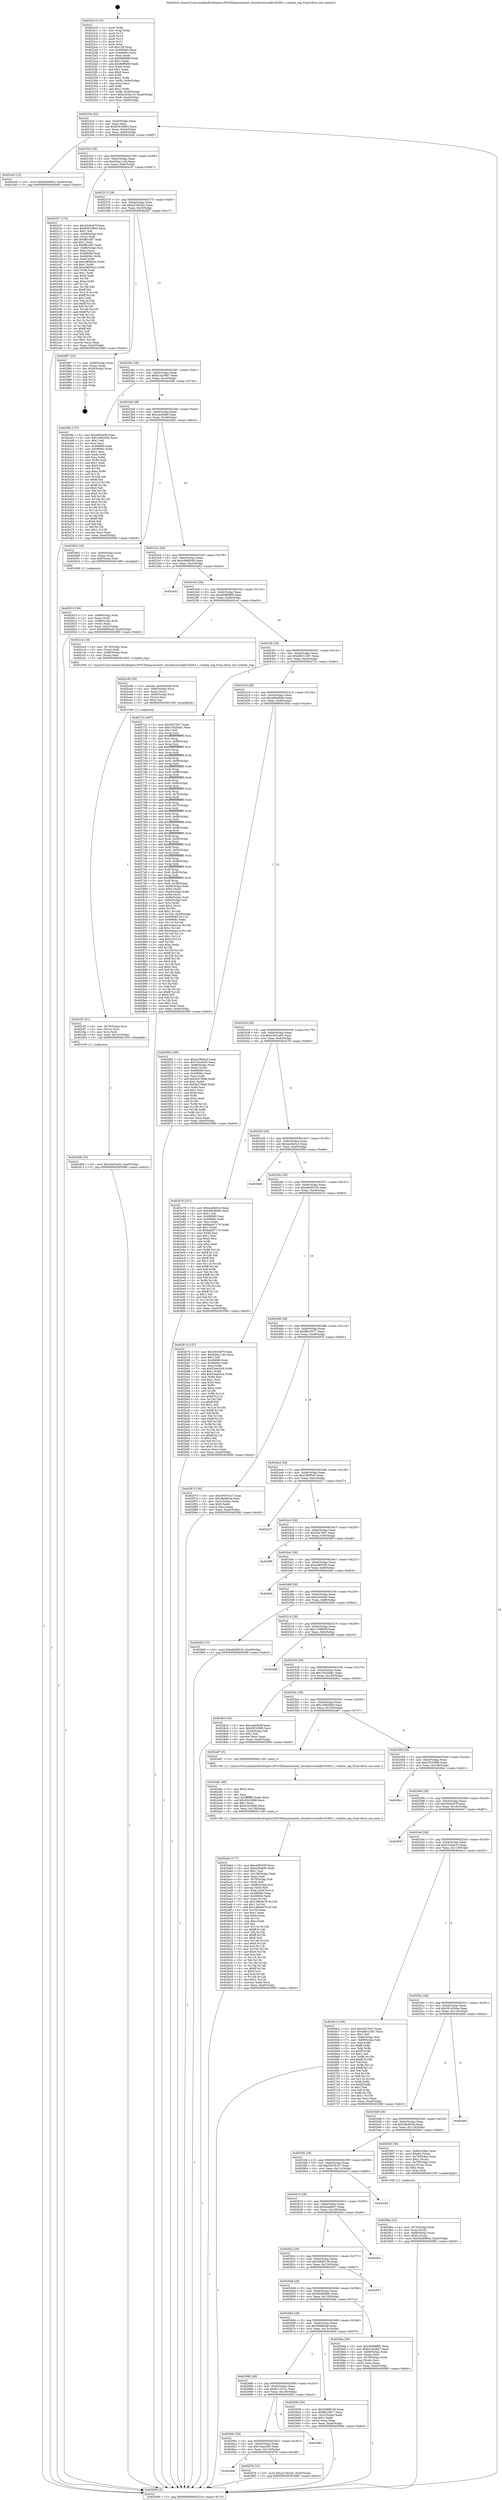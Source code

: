 digraph "0x4022c0" {
  label = "0x4022c0 (/mnt/c/Users/mathe/Desktop/tcc/POCII/binaries/extr_linuxdriversmfdrc5t583.c_volatile_reg_Final-ollvm.out::main(0))"
  labelloc = "t"
  node[shape=record]

  Entry [label="",width=0.3,height=0.3,shape=circle,fillcolor=black,style=filled]
  "0x402334" [label="{
     0x402334 [32]\l
     | [instrs]\l
     &nbsp;&nbsp;0x402334 \<+6\>: mov -0xa0(%rbp),%eax\l
     &nbsp;&nbsp;0x40233a \<+2\>: mov %eax,%ecx\l
     &nbsp;&nbsp;0x40233c \<+6\>: sub $0x83918963,%ecx\l
     &nbsp;&nbsp;0x402342 \<+6\>: mov %eax,-0xb4(%rbp)\l
     &nbsp;&nbsp;0x402348 \<+6\>: mov %ecx,-0xb8(%rbp)\l
     &nbsp;&nbsp;0x40234e \<+6\>: je 0000000000402cb5 \<main+0x9f5\>\l
  }"]
  "0x402cb5" [label="{
     0x402cb5 [15]\l
     | [instrs]\l
     &nbsp;&nbsp;0x402cb5 \<+10\>: movl $0x5b4608cb,-0xa0(%rbp)\l
     &nbsp;&nbsp;0x402cbf \<+5\>: jmp 0000000000403080 \<main+0xdc0\>\l
  }"]
  "0x402354" [label="{
     0x402354 [28]\l
     | [instrs]\l
     &nbsp;&nbsp;0x402354 \<+5\>: jmp 0000000000402359 \<main+0x99\>\l
     &nbsp;&nbsp;0x402359 \<+6\>: mov -0xb4(%rbp),%eax\l
     &nbsp;&nbsp;0x40235f \<+5\>: sub $0x92ba114d,%eax\l
     &nbsp;&nbsp;0x402364 \<+6\>: mov %eax,-0xbc(%rbp)\l
     &nbsp;&nbsp;0x40236a \<+6\>: je 0000000000402c07 \<main+0x947\>\l
  }"]
  Exit [label="",width=0.3,height=0.3,shape=circle,fillcolor=black,style=filled,peripheries=2]
  "0x402c07" [label="{
     0x402c07 [174]\l
     | [instrs]\l
     &nbsp;&nbsp;0x402c07 \<+5\>: mov $0x20c9c87f,%eax\l
     &nbsp;&nbsp;0x402c0c \<+5\>: mov $0x83918963,%ecx\l
     &nbsp;&nbsp;0x402c11 \<+2\>: mov $0x1,%dl\l
     &nbsp;&nbsp;0x402c13 \<+4\>: mov -0x68(%rbp),%rsi\l
     &nbsp;&nbsp;0x402c17 \<+2\>: mov (%rsi),%edi\l
     &nbsp;&nbsp;0x402c19 \<+6\>: add $0xffb1487,%edi\l
     &nbsp;&nbsp;0x402c1f \<+3\>: add $0x1,%edi\l
     &nbsp;&nbsp;0x402c22 \<+6\>: sub $0xffb1487,%edi\l
     &nbsp;&nbsp;0x402c28 \<+4\>: mov -0x68(%rbp),%rsi\l
     &nbsp;&nbsp;0x402c2c \<+2\>: mov %edi,(%rsi)\l
     &nbsp;&nbsp;0x402c2e \<+7\>: mov 0x406060,%edi\l
     &nbsp;&nbsp;0x402c35 \<+8\>: mov 0x40606c,%r8d\l
     &nbsp;&nbsp;0x402c3d \<+3\>: mov %edi,%r9d\l
     &nbsp;&nbsp;0x402c40 \<+7\>: sub $0xc6895a3c,%r9d\l
     &nbsp;&nbsp;0x402c47 \<+4\>: sub $0x1,%r9d\l
     &nbsp;&nbsp;0x402c4b \<+7\>: add $0xc6895a3c,%r9d\l
     &nbsp;&nbsp;0x402c52 \<+4\>: imul %r9d,%edi\l
     &nbsp;&nbsp;0x402c56 \<+3\>: and $0x1,%edi\l
     &nbsp;&nbsp;0x402c59 \<+3\>: cmp $0x0,%edi\l
     &nbsp;&nbsp;0x402c5c \<+4\>: sete %r10b\l
     &nbsp;&nbsp;0x402c60 \<+4\>: cmp $0xa,%r8d\l
     &nbsp;&nbsp;0x402c64 \<+4\>: setl %r11b\l
     &nbsp;&nbsp;0x402c68 \<+3\>: mov %r10b,%bl\l
     &nbsp;&nbsp;0x402c6b \<+3\>: xor $0xff,%bl\l
     &nbsp;&nbsp;0x402c6e \<+3\>: mov %r11b,%r14b\l
     &nbsp;&nbsp;0x402c71 \<+4\>: xor $0xff,%r14b\l
     &nbsp;&nbsp;0x402c75 \<+3\>: xor $0x1,%dl\l
     &nbsp;&nbsp;0x402c78 \<+3\>: mov %bl,%r15b\l
     &nbsp;&nbsp;0x402c7b \<+4\>: and $0xff,%r15b\l
     &nbsp;&nbsp;0x402c7f \<+3\>: and %dl,%r10b\l
     &nbsp;&nbsp;0x402c82 \<+3\>: mov %r14b,%r12b\l
     &nbsp;&nbsp;0x402c85 \<+4\>: and $0xff,%r12b\l
     &nbsp;&nbsp;0x402c89 \<+3\>: and %dl,%r11b\l
     &nbsp;&nbsp;0x402c8c \<+3\>: or %r10b,%r15b\l
     &nbsp;&nbsp;0x402c8f \<+3\>: or %r11b,%r12b\l
     &nbsp;&nbsp;0x402c92 \<+3\>: xor %r12b,%r15b\l
     &nbsp;&nbsp;0x402c95 \<+3\>: or %r14b,%bl\l
     &nbsp;&nbsp;0x402c98 \<+3\>: xor $0xff,%bl\l
     &nbsp;&nbsp;0x402c9b \<+3\>: or $0x1,%dl\l
     &nbsp;&nbsp;0x402c9e \<+2\>: and %dl,%bl\l
     &nbsp;&nbsp;0x402ca0 \<+3\>: or %bl,%r15b\l
     &nbsp;&nbsp;0x402ca3 \<+4\>: test $0x1,%r15b\l
     &nbsp;&nbsp;0x402ca7 \<+3\>: cmovne %ecx,%eax\l
     &nbsp;&nbsp;0x402caa \<+6\>: mov %eax,-0xa0(%rbp)\l
     &nbsp;&nbsp;0x402cb0 \<+5\>: jmp 0000000000403080 \<main+0xdc0\>\l
  }"]
  "0x402370" [label="{
     0x402370 [28]\l
     | [instrs]\l
     &nbsp;&nbsp;0x402370 \<+5\>: jmp 0000000000402375 \<main+0xb5\>\l
     &nbsp;&nbsp;0x402375 \<+6\>: mov -0xb4(%rbp),%eax\l
     &nbsp;&nbsp;0x40237b \<+5\>: sub $0xa37eb3a5,%eax\l
     &nbsp;&nbsp;0x402380 \<+6\>: mov %eax,-0xc0(%rbp)\l
     &nbsp;&nbsp;0x402386 \<+6\>: je 0000000000402f87 \<main+0xcc7\>\l
  }"]
  "0x4026b8" [label="{
     0x4026b8\l
  }", style=dashed]
  "0x402f87" [label="{
     0x402f87 [24]\l
     | [instrs]\l
     &nbsp;&nbsp;0x402f87 \<+7\>: mov -0x98(%rbp),%rax\l
     &nbsp;&nbsp;0x402f8e \<+2\>: mov (%rax),%eax\l
     &nbsp;&nbsp;0x402f90 \<+4\>: lea -0x28(%rbp),%rsp\l
     &nbsp;&nbsp;0x402f94 \<+1\>: pop %rbx\l
     &nbsp;&nbsp;0x402f95 \<+2\>: pop %r12\l
     &nbsp;&nbsp;0x402f97 \<+2\>: pop %r13\l
     &nbsp;&nbsp;0x402f99 \<+2\>: pop %r14\l
     &nbsp;&nbsp;0x402f9b \<+2\>: pop %r15\l
     &nbsp;&nbsp;0x402f9d \<+1\>: pop %rbp\l
     &nbsp;&nbsp;0x402f9e \<+1\>: ret\l
  }"]
  "0x40238c" [label="{
     0x40238c [28]\l
     | [instrs]\l
     &nbsp;&nbsp;0x40238c \<+5\>: jmp 0000000000402391 \<main+0xd1\>\l
     &nbsp;&nbsp;0x402391 \<+6\>: mov -0xb4(%rbp),%eax\l
     &nbsp;&nbsp;0x402397 \<+5\>: sub $0xb15a39d7,%eax\l
     &nbsp;&nbsp;0x40239c \<+6\>: mov %eax,-0xc4(%rbp)\l
     &nbsp;&nbsp;0x4023a2 \<+6\>: je 00000000004029fe \<main+0x73e\>\l
  }"]
  "0x402f78" [label="{
     0x402f78 [15]\l
     | [instrs]\l
     &nbsp;&nbsp;0x402f78 \<+10\>: movl $0xa37eb3a5,-0xa0(%rbp)\l
     &nbsp;&nbsp;0x402f82 \<+5\>: jmp 0000000000403080 \<main+0xdc0\>\l
  }"]
  "0x4029fe" [label="{
     0x4029fe [137]\l
     | [instrs]\l
     &nbsp;&nbsp;0x4029fe \<+5\>: mov $0xa095459,%eax\l
     &nbsp;&nbsp;0x402a03 \<+5\>: mov $0x1d062950,%ecx\l
     &nbsp;&nbsp;0x402a08 \<+2\>: mov $0x1,%dl\l
     &nbsp;&nbsp;0x402a0a \<+2\>: xor %esi,%esi\l
     &nbsp;&nbsp;0x402a0c \<+7\>: mov 0x406060,%edi\l
     &nbsp;&nbsp;0x402a13 \<+8\>: mov 0x40606c,%r8d\l
     &nbsp;&nbsp;0x402a1b \<+3\>: sub $0x1,%esi\l
     &nbsp;&nbsp;0x402a1e \<+3\>: mov %edi,%r9d\l
     &nbsp;&nbsp;0x402a21 \<+3\>: add %esi,%r9d\l
     &nbsp;&nbsp;0x402a24 \<+4\>: imul %r9d,%edi\l
     &nbsp;&nbsp;0x402a28 \<+3\>: and $0x1,%edi\l
     &nbsp;&nbsp;0x402a2b \<+3\>: cmp $0x0,%edi\l
     &nbsp;&nbsp;0x402a2e \<+4\>: sete %r10b\l
     &nbsp;&nbsp;0x402a32 \<+4\>: cmp $0xa,%r8d\l
     &nbsp;&nbsp;0x402a36 \<+4\>: setl %r11b\l
     &nbsp;&nbsp;0x402a3a \<+3\>: mov %r10b,%bl\l
     &nbsp;&nbsp;0x402a3d \<+3\>: xor $0xff,%bl\l
     &nbsp;&nbsp;0x402a40 \<+3\>: mov %r11b,%r14b\l
     &nbsp;&nbsp;0x402a43 \<+4\>: xor $0xff,%r14b\l
     &nbsp;&nbsp;0x402a47 \<+3\>: xor $0x0,%dl\l
     &nbsp;&nbsp;0x402a4a \<+3\>: mov %bl,%r15b\l
     &nbsp;&nbsp;0x402a4d \<+4\>: and $0x0,%r15b\l
     &nbsp;&nbsp;0x402a51 \<+3\>: and %dl,%r10b\l
     &nbsp;&nbsp;0x402a54 \<+3\>: mov %r14b,%r12b\l
     &nbsp;&nbsp;0x402a57 \<+4\>: and $0x0,%r12b\l
     &nbsp;&nbsp;0x402a5b \<+3\>: and %dl,%r11b\l
     &nbsp;&nbsp;0x402a5e \<+3\>: or %r10b,%r15b\l
     &nbsp;&nbsp;0x402a61 \<+3\>: or %r11b,%r12b\l
     &nbsp;&nbsp;0x402a64 \<+3\>: xor %r12b,%r15b\l
     &nbsp;&nbsp;0x402a67 \<+3\>: or %r14b,%bl\l
     &nbsp;&nbsp;0x402a6a \<+3\>: xor $0xff,%bl\l
     &nbsp;&nbsp;0x402a6d \<+3\>: or $0x0,%dl\l
     &nbsp;&nbsp;0x402a70 \<+2\>: and %dl,%bl\l
     &nbsp;&nbsp;0x402a72 \<+3\>: or %bl,%r15b\l
     &nbsp;&nbsp;0x402a75 \<+4\>: test $0x1,%r15b\l
     &nbsp;&nbsp;0x402a79 \<+3\>: cmovne %ecx,%eax\l
     &nbsp;&nbsp;0x402a7c \<+6\>: mov %eax,-0xa0(%rbp)\l
     &nbsp;&nbsp;0x402a82 \<+5\>: jmp 0000000000403080 \<main+0xdc0\>\l
  }"]
  "0x4023a8" [label="{
     0x4023a8 [28]\l
     | [instrs]\l
     &nbsp;&nbsp;0x4023a8 \<+5\>: jmp 00000000004023ad \<main+0xed\>\l
     &nbsp;&nbsp;0x4023ad \<+6\>: mov -0xb4(%rbp),%eax\l
     &nbsp;&nbsp;0x4023b3 \<+5\>: sub $0xcacb5e6f,%eax\l
     &nbsp;&nbsp;0x4023b8 \<+6\>: mov %eax,-0xc8(%rbp)\l
     &nbsp;&nbsp;0x4023be \<+6\>: je 0000000000402902 \<main+0x642\>\l
  }"]
  "0x40269c" [label="{
     0x40269c [28]\l
     | [instrs]\l
     &nbsp;&nbsp;0x40269c \<+5\>: jmp 00000000004026a1 \<main+0x3e1\>\l
     &nbsp;&nbsp;0x4026a1 \<+6\>: mov -0xb4(%rbp),%eax\l
     &nbsp;&nbsp;0x4026a7 \<+5\>: sub $0x7eea43f3,%eax\l
     &nbsp;&nbsp;0x4026ac \<+6\>: mov %eax,-0x134(%rbp)\l
     &nbsp;&nbsp;0x4026b2 \<+6\>: je 0000000000402f78 \<main+0xcb8\>\l
  }"]
  "0x402902" [label="{
     0x402902 [19]\l
     | [instrs]\l
     &nbsp;&nbsp;0x402902 \<+7\>: mov -0x90(%rbp),%rax\l
     &nbsp;&nbsp;0x402909 \<+3\>: mov (%rax),%rax\l
     &nbsp;&nbsp;0x40290c \<+4\>: mov 0x8(%rax),%rdi\l
     &nbsp;&nbsp;0x402910 \<+5\>: call 0000000000401060 \<atoi@plt\>\l
     | [calls]\l
     &nbsp;&nbsp;0x401060 \{1\} (unknown)\l
  }"]
  "0x4023c4" [label="{
     0x4023c4 [28]\l
     | [instrs]\l
     &nbsp;&nbsp;0x4023c4 \<+5\>: jmp 00000000004023c9 \<main+0x109\>\l
     &nbsp;&nbsp;0x4023c9 \<+6\>: mov -0xb4(%rbp),%eax\l
     &nbsp;&nbsp;0x4023cf \<+5\>: sub $0xcd9d83db,%eax\l
     &nbsp;&nbsp;0x4023d4 \<+6\>: mov %eax,-0xcc(%rbp)\l
     &nbsp;&nbsp;0x4023da \<+6\>: je 0000000000402e02 \<main+0xb42\>\l
  }"]
  "0x402d82" [label="{
     0x402d82\l
  }", style=dashed]
  "0x402e02" [label="{
     0x402e02\l
  }", style=dashed]
  "0x4023e0" [label="{
     0x4023e0 [28]\l
     | [instrs]\l
     &nbsp;&nbsp;0x4023e0 \<+5\>: jmp 00000000004023e5 \<main+0x125\>\l
     &nbsp;&nbsp;0x4023e5 \<+6\>: mov -0xb4(%rbp),%eax\l
     &nbsp;&nbsp;0x4023eb \<+5\>: sub $0xd0d88f85,%eax\l
     &nbsp;&nbsp;0x4023f0 \<+6\>: mov %eax,-0xd0(%rbp)\l
     &nbsp;&nbsp;0x4023f6 \<+6\>: je 0000000000402cc4 \<main+0xa04\>\l
  }"]
  "0x402d08" [label="{
     0x402d08 [15]\l
     | [instrs]\l
     &nbsp;&nbsp;0x402d08 \<+10\>: movl $0xe345ca02,-0xa0(%rbp)\l
     &nbsp;&nbsp;0x402d12 \<+5\>: jmp 0000000000403080 \<main+0xdc0\>\l
  }"]
  "0x402cc4" [label="{
     0x402cc4 [18]\l
     | [instrs]\l
     &nbsp;&nbsp;0x402cc4 \<+4\>: mov -0x70(%rbp),%rax\l
     &nbsp;&nbsp;0x402cc8 \<+3\>: mov (%rax),%rdi\l
     &nbsp;&nbsp;0x402ccb \<+4\>: mov -0x80(%rbp),%rax\l
     &nbsp;&nbsp;0x402ccf \<+2\>: mov (%rax),%esi\l
     &nbsp;&nbsp;0x402cd1 \<+5\>: call 0000000000401600 \<volatile_reg\>\l
     | [calls]\l
     &nbsp;&nbsp;0x401600 \{1\} (/mnt/c/Users/mathe/Desktop/tcc/POCII/binaries/extr_linuxdriversmfdrc5t583.c_volatile_reg_Final-ollvm.out::volatile_reg)\l
  }"]
  "0x4023fc" [label="{
     0x4023fc [28]\l
     | [instrs]\l
     &nbsp;&nbsp;0x4023fc \<+5\>: jmp 0000000000402401 \<main+0x141\>\l
     &nbsp;&nbsp;0x402401 \<+6\>: mov -0xb4(%rbp),%eax\l
     &nbsp;&nbsp;0x402407 \<+5\>: sub $0xd8531567,%eax\l
     &nbsp;&nbsp;0x40240c \<+6\>: mov %eax,-0xd4(%rbp)\l
     &nbsp;&nbsp;0x402412 \<+6\>: je 000000000040272c \<main+0x46c\>\l
  }"]
  "0x402cf3" [label="{
     0x402cf3 [21]\l
     | [instrs]\l
     &nbsp;&nbsp;0x402cf3 \<+4\>: mov -0x70(%rbp),%rcx\l
     &nbsp;&nbsp;0x402cf7 \<+3\>: mov (%rcx),%rcx\l
     &nbsp;&nbsp;0x402cfa \<+3\>: mov %rcx,%rdi\l
     &nbsp;&nbsp;0x402cfd \<+6\>: mov %eax,-0x13c(%rbp)\l
     &nbsp;&nbsp;0x402d03 \<+5\>: call 0000000000401030 \<free@plt\>\l
     | [calls]\l
     &nbsp;&nbsp;0x401030 \{1\} (unknown)\l
  }"]
  "0x40272c" [label="{
     0x40272c [407]\l
     | [instrs]\l
     &nbsp;&nbsp;0x40272c \<+5\>: mov $0x3627b97,%eax\l
     &nbsp;&nbsp;0x402731 \<+5\>: mov $0x15b20a81,%ecx\l
     &nbsp;&nbsp;0x402736 \<+2\>: mov $0x1,%dl\l
     &nbsp;&nbsp;0x402738 \<+3\>: mov %rsp,%rsi\l
     &nbsp;&nbsp;0x40273b \<+4\>: add $0xfffffffffffffff0,%rsi\l
     &nbsp;&nbsp;0x40273f \<+3\>: mov %rsi,%rsp\l
     &nbsp;&nbsp;0x402742 \<+7\>: mov %rsi,-0x98(%rbp)\l
     &nbsp;&nbsp;0x402749 \<+3\>: mov %rsp,%rsi\l
     &nbsp;&nbsp;0x40274c \<+4\>: add $0xfffffffffffffff0,%rsi\l
     &nbsp;&nbsp;0x402750 \<+3\>: mov %rsi,%rsp\l
     &nbsp;&nbsp;0x402753 \<+3\>: mov %rsp,%rdi\l
     &nbsp;&nbsp;0x402756 \<+4\>: add $0xfffffffffffffff0,%rdi\l
     &nbsp;&nbsp;0x40275a \<+3\>: mov %rdi,%rsp\l
     &nbsp;&nbsp;0x40275d \<+7\>: mov %rdi,-0x90(%rbp)\l
     &nbsp;&nbsp;0x402764 \<+3\>: mov %rsp,%rdi\l
     &nbsp;&nbsp;0x402767 \<+4\>: add $0xfffffffffffffff0,%rdi\l
     &nbsp;&nbsp;0x40276b \<+3\>: mov %rdi,%rsp\l
     &nbsp;&nbsp;0x40276e \<+7\>: mov %rdi,-0x88(%rbp)\l
     &nbsp;&nbsp;0x402775 \<+3\>: mov %rsp,%rdi\l
     &nbsp;&nbsp;0x402778 \<+4\>: add $0xfffffffffffffff0,%rdi\l
     &nbsp;&nbsp;0x40277c \<+3\>: mov %rdi,%rsp\l
     &nbsp;&nbsp;0x40277f \<+4\>: mov %rdi,-0x80(%rbp)\l
     &nbsp;&nbsp;0x402783 \<+3\>: mov %rsp,%rdi\l
     &nbsp;&nbsp;0x402786 \<+4\>: add $0xfffffffffffffff0,%rdi\l
     &nbsp;&nbsp;0x40278a \<+3\>: mov %rdi,%rsp\l
     &nbsp;&nbsp;0x40278d \<+4\>: mov %rdi,-0x78(%rbp)\l
     &nbsp;&nbsp;0x402791 \<+3\>: mov %rsp,%rdi\l
     &nbsp;&nbsp;0x402794 \<+4\>: add $0xfffffffffffffff0,%rdi\l
     &nbsp;&nbsp;0x402798 \<+3\>: mov %rdi,%rsp\l
     &nbsp;&nbsp;0x40279b \<+4\>: mov %rdi,-0x70(%rbp)\l
     &nbsp;&nbsp;0x40279f \<+3\>: mov %rsp,%rdi\l
     &nbsp;&nbsp;0x4027a2 \<+4\>: add $0xfffffffffffffff0,%rdi\l
     &nbsp;&nbsp;0x4027a6 \<+3\>: mov %rdi,%rsp\l
     &nbsp;&nbsp;0x4027a9 \<+4\>: mov %rdi,-0x68(%rbp)\l
     &nbsp;&nbsp;0x4027ad \<+3\>: mov %rsp,%rdi\l
     &nbsp;&nbsp;0x4027b0 \<+4\>: add $0xfffffffffffffff0,%rdi\l
     &nbsp;&nbsp;0x4027b4 \<+3\>: mov %rdi,%rsp\l
     &nbsp;&nbsp;0x4027b7 \<+4\>: mov %rdi,-0x60(%rbp)\l
     &nbsp;&nbsp;0x4027bb \<+3\>: mov %rsp,%rdi\l
     &nbsp;&nbsp;0x4027be \<+4\>: add $0xfffffffffffffff0,%rdi\l
     &nbsp;&nbsp;0x4027c2 \<+3\>: mov %rdi,%rsp\l
     &nbsp;&nbsp;0x4027c5 \<+4\>: mov %rdi,-0x58(%rbp)\l
     &nbsp;&nbsp;0x4027c9 \<+3\>: mov %rsp,%rdi\l
     &nbsp;&nbsp;0x4027cc \<+4\>: add $0xfffffffffffffff0,%rdi\l
     &nbsp;&nbsp;0x4027d0 \<+3\>: mov %rdi,%rsp\l
     &nbsp;&nbsp;0x4027d3 \<+4\>: mov %rdi,-0x50(%rbp)\l
     &nbsp;&nbsp;0x4027d7 \<+3\>: mov %rsp,%rdi\l
     &nbsp;&nbsp;0x4027da \<+4\>: add $0xfffffffffffffff0,%rdi\l
     &nbsp;&nbsp;0x4027de \<+3\>: mov %rdi,%rsp\l
     &nbsp;&nbsp;0x4027e1 \<+4\>: mov %rdi,-0x48(%rbp)\l
     &nbsp;&nbsp;0x4027e5 \<+3\>: mov %rsp,%rdi\l
     &nbsp;&nbsp;0x4027e8 \<+4\>: add $0xfffffffffffffff0,%rdi\l
     &nbsp;&nbsp;0x4027ec \<+3\>: mov %rdi,%rsp\l
     &nbsp;&nbsp;0x4027ef \<+4\>: mov %rdi,-0x40(%rbp)\l
     &nbsp;&nbsp;0x4027f3 \<+3\>: mov %rsp,%rdi\l
     &nbsp;&nbsp;0x4027f6 \<+4\>: add $0xfffffffffffffff0,%rdi\l
     &nbsp;&nbsp;0x4027fa \<+3\>: mov %rdi,%rsp\l
     &nbsp;&nbsp;0x4027fd \<+4\>: mov %rdi,-0x38(%rbp)\l
     &nbsp;&nbsp;0x402801 \<+7\>: mov -0x98(%rbp),%rdi\l
     &nbsp;&nbsp;0x402808 \<+6\>: movl $0x0,(%rdi)\l
     &nbsp;&nbsp;0x40280e \<+7\>: mov -0xa4(%rbp),%r8d\l
     &nbsp;&nbsp;0x402815 \<+3\>: mov %r8d,(%rsi)\l
     &nbsp;&nbsp;0x402818 \<+7\>: mov -0x90(%rbp),%rdi\l
     &nbsp;&nbsp;0x40281f \<+7\>: mov -0xb0(%rbp),%r9\l
     &nbsp;&nbsp;0x402826 \<+3\>: mov %r9,(%rdi)\l
     &nbsp;&nbsp;0x402829 \<+3\>: cmpl $0x2,(%rsi)\l
     &nbsp;&nbsp;0x40282c \<+4\>: setne %r10b\l
     &nbsp;&nbsp;0x402830 \<+4\>: and $0x1,%r10b\l
     &nbsp;&nbsp;0x402834 \<+4\>: mov %r10b,-0x2d(%rbp)\l
     &nbsp;&nbsp;0x402838 \<+8\>: mov 0x406060,%r11d\l
     &nbsp;&nbsp;0x402840 \<+7\>: mov 0x40606c,%ebx\l
     &nbsp;&nbsp;0x402847 \<+3\>: mov %r11d,%r14d\l
     &nbsp;&nbsp;0x40284a \<+7\>: sub $0x3eaea1ca,%r14d\l
     &nbsp;&nbsp;0x402851 \<+4\>: sub $0x1,%r14d\l
     &nbsp;&nbsp;0x402855 \<+7\>: add $0x3eaea1ca,%r14d\l
     &nbsp;&nbsp;0x40285c \<+4\>: imul %r14d,%r11d\l
     &nbsp;&nbsp;0x402860 \<+4\>: and $0x1,%r11d\l
     &nbsp;&nbsp;0x402864 \<+4\>: cmp $0x0,%r11d\l
     &nbsp;&nbsp;0x402868 \<+4\>: sete %r10b\l
     &nbsp;&nbsp;0x40286c \<+3\>: cmp $0xa,%ebx\l
     &nbsp;&nbsp;0x40286f \<+4\>: setl %r15b\l
     &nbsp;&nbsp;0x402873 \<+3\>: mov %r10b,%r12b\l
     &nbsp;&nbsp;0x402876 \<+4\>: xor $0xff,%r12b\l
     &nbsp;&nbsp;0x40287a \<+3\>: mov %r15b,%r13b\l
     &nbsp;&nbsp;0x40287d \<+4\>: xor $0xff,%r13b\l
     &nbsp;&nbsp;0x402881 \<+3\>: xor $0x0,%dl\l
     &nbsp;&nbsp;0x402884 \<+3\>: mov %r12b,%sil\l
     &nbsp;&nbsp;0x402887 \<+4\>: and $0x0,%sil\l
     &nbsp;&nbsp;0x40288b \<+3\>: and %dl,%r10b\l
     &nbsp;&nbsp;0x40288e \<+3\>: mov %r13b,%dil\l
     &nbsp;&nbsp;0x402891 \<+4\>: and $0x0,%dil\l
     &nbsp;&nbsp;0x402895 \<+3\>: and %dl,%r15b\l
     &nbsp;&nbsp;0x402898 \<+3\>: or %r10b,%sil\l
     &nbsp;&nbsp;0x40289b \<+3\>: or %r15b,%dil\l
     &nbsp;&nbsp;0x40289e \<+3\>: xor %dil,%sil\l
     &nbsp;&nbsp;0x4028a1 \<+3\>: or %r13b,%r12b\l
     &nbsp;&nbsp;0x4028a4 \<+4\>: xor $0xff,%r12b\l
     &nbsp;&nbsp;0x4028a8 \<+3\>: or $0x0,%dl\l
     &nbsp;&nbsp;0x4028ab \<+3\>: and %dl,%r12b\l
     &nbsp;&nbsp;0x4028ae \<+3\>: or %r12b,%sil\l
     &nbsp;&nbsp;0x4028b1 \<+4\>: test $0x1,%sil\l
     &nbsp;&nbsp;0x4028b5 \<+3\>: cmovne %ecx,%eax\l
     &nbsp;&nbsp;0x4028b8 \<+6\>: mov %eax,-0xa0(%rbp)\l
     &nbsp;&nbsp;0x4028be \<+5\>: jmp 0000000000403080 \<main+0xdc0\>\l
  }"]
  "0x402418" [label="{
     0x402418 [28]\l
     | [instrs]\l
     &nbsp;&nbsp;0x402418 \<+5\>: jmp 000000000040241d \<main+0x15d\>\l
     &nbsp;&nbsp;0x40241d \<+6\>: mov -0xb4(%rbp),%eax\l
     &nbsp;&nbsp;0x402423 \<+5\>: sub $0xdd046b8c,%eax\l
     &nbsp;&nbsp;0x402428 \<+6\>: mov %eax,-0xd8(%rbp)\l
     &nbsp;&nbsp;0x40242e \<+6\>: je 0000000000402f0b \<main+0xc4b\>\l
  }"]
  "0x402cd6" [label="{
     0x402cd6 [29]\l
     | [instrs]\l
     &nbsp;&nbsp;0x402cd6 \<+10\>: movabs $0x4040d6,%rdi\l
     &nbsp;&nbsp;0x402ce0 \<+4\>: mov -0x60(%rbp),%rcx\l
     &nbsp;&nbsp;0x402ce4 \<+2\>: mov %eax,(%rcx)\l
     &nbsp;&nbsp;0x402ce6 \<+4\>: mov -0x60(%rbp),%rcx\l
     &nbsp;&nbsp;0x402cea \<+2\>: mov (%rcx),%esi\l
     &nbsp;&nbsp;0x402cec \<+2\>: mov $0x0,%al\l
     &nbsp;&nbsp;0x402cee \<+5\>: call 0000000000401040 \<printf@plt\>\l
     | [calls]\l
     &nbsp;&nbsp;0x401040 \{1\} (unknown)\l
  }"]
  "0x402f0b" [label="{
     0x402f0b [109]\l
     | [instrs]\l
     &nbsp;&nbsp;0x402f0b \<+5\>: mov $0xea28a5c4,%eax\l
     &nbsp;&nbsp;0x402f10 \<+5\>: mov $0x7eea43f3,%ecx\l
     &nbsp;&nbsp;0x402f15 \<+7\>: mov -0x98(%rbp),%rdx\l
     &nbsp;&nbsp;0x402f1c \<+6\>: movl $0x0,(%rdx)\l
     &nbsp;&nbsp;0x402f22 \<+7\>: mov 0x406060,%esi\l
     &nbsp;&nbsp;0x402f29 \<+7\>: mov 0x40606c,%edi\l
     &nbsp;&nbsp;0x402f30 \<+3\>: mov %esi,%r8d\l
     &nbsp;&nbsp;0x402f33 \<+7\>: add $0x5b57fe8b,%r8d\l
     &nbsp;&nbsp;0x402f3a \<+4\>: sub $0x1,%r8d\l
     &nbsp;&nbsp;0x402f3e \<+7\>: sub $0x5b57fe8b,%r8d\l
     &nbsp;&nbsp;0x402f45 \<+4\>: imul %r8d,%esi\l
     &nbsp;&nbsp;0x402f49 \<+3\>: and $0x1,%esi\l
     &nbsp;&nbsp;0x402f4c \<+3\>: cmp $0x0,%esi\l
     &nbsp;&nbsp;0x402f4f \<+4\>: sete %r9b\l
     &nbsp;&nbsp;0x402f53 \<+3\>: cmp $0xa,%edi\l
     &nbsp;&nbsp;0x402f56 \<+4\>: setl %r10b\l
     &nbsp;&nbsp;0x402f5a \<+3\>: mov %r9b,%r11b\l
     &nbsp;&nbsp;0x402f5d \<+3\>: and %r10b,%r11b\l
     &nbsp;&nbsp;0x402f60 \<+3\>: xor %r10b,%r9b\l
     &nbsp;&nbsp;0x402f63 \<+3\>: or %r9b,%r11b\l
     &nbsp;&nbsp;0x402f66 \<+4\>: test $0x1,%r11b\l
     &nbsp;&nbsp;0x402f6a \<+3\>: cmovne %ecx,%eax\l
     &nbsp;&nbsp;0x402f6d \<+6\>: mov %eax,-0xa0(%rbp)\l
     &nbsp;&nbsp;0x402f73 \<+5\>: jmp 0000000000403080 \<main+0xdc0\>\l
  }"]
  "0x402434" [label="{
     0x402434 [28]\l
     | [instrs]\l
     &nbsp;&nbsp;0x402434 \<+5\>: jmp 0000000000402439 \<main+0x179\>\l
     &nbsp;&nbsp;0x402439 \<+6\>: mov -0xb4(%rbp),%eax\l
     &nbsp;&nbsp;0x40243f \<+5\>: sub $0xe345ca02,%eax\l
     &nbsp;&nbsp;0x402444 \<+6\>: mov %eax,-0xdc(%rbp)\l
     &nbsp;&nbsp;0x40244a \<+6\>: je 0000000000402e78 \<main+0xbb8\>\l
  }"]
  "0x402ab4" [label="{
     0x402ab4 [177]\l
     | [instrs]\l
     &nbsp;&nbsp;0x402ab4 \<+5\>: mov $0xa095459,%ecx\l
     &nbsp;&nbsp;0x402ab9 \<+5\>: mov $0xa20e6d5,%edx\l
     &nbsp;&nbsp;0x402abe \<+3\>: mov $0x1,%sil\l
     &nbsp;&nbsp;0x402ac1 \<+6\>: mov -0x138(%rbp),%edi\l
     &nbsp;&nbsp;0x402ac7 \<+3\>: imul %eax,%edi\l
     &nbsp;&nbsp;0x402aca \<+4\>: mov -0x70(%rbp),%r8\l
     &nbsp;&nbsp;0x402ace \<+3\>: mov (%r8),%r8\l
     &nbsp;&nbsp;0x402ad1 \<+4\>: mov -0x68(%rbp),%r9\l
     &nbsp;&nbsp;0x402ad5 \<+3\>: movslq (%r9),%r9\l
     &nbsp;&nbsp;0x402ad8 \<+4\>: mov %edi,(%r8,%r9,4)\l
     &nbsp;&nbsp;0x402adc \<+7\>: mov 0x406060,%eax\l
     &nbsp;&nbsp;0x402ae3 \<+7\>: mov 0x40606c,%edi\l
     &nbsp;&nbsp;0x402aea \<+3\>: mov %eax,%r10d\l
     &nbsp;&nbsp;0x402aed \<+7\>: sub $0x1d9b4d78,%r10d\l
     &nbsp;&nbsp;0x402af4 \<+4\>: sub $0x1,%r10d\l
     &nbsp;&nbsp;0x402af8 \<+7\>: add $0x1d9b4d78,%r10d\l
     &nbsp;&nbsp;0x402aff \<+4\>: imul %r10d,%eax\l
     &nbsp;&nbsp;0x402b03 \<+3\>: and $0x1,%eax\l
     &nbsp;&nbsp;0x402b06 \<+3\>: cmp $0x0,%eax\l
     &nbsp;&nbsp;0x402b09 \<+4\>: sete %r11b\l
     &nbsp;&nbsp;0x402b0d \<+3\>: cmp $0xa,%edi\l
     &nbsp;&nbsp;0x402b10 \<+3\>: setl %bl\l
     &nbsp;&nbsp;0x402b13 \<+3\>: mov %r11b,%r14b\l
     &nbsp;&nbsp;0x402b16 \<+4\>: xor $0xff,%r14b\l
     &nbsp;&nbsp;0x402b1a \<+3\>: mov %bl,%r15b\l
     &nbsp;&nbsp;0x402b1d \<+4\>: xor $0xff,%r15b\l
     &nbsp;&nbsp;0x402b21 \<+4\>: xor $0x0,%sil\l
     &nbsp;&nbsp;0x402b25 \<+3\>: mov %r14b,%r12b\l
     &nbsp;&nbsp;0x402b28 \<+4\>: and $0x0,%r12b\l
     &nbsp;&nbsp;0x402b2c \<+3\>: and %sil,%r11b\l
     &nbsp;&nbsp;0x402b2f \<+3\>: mov %r15b,%r13b\l
     &nbsp;&nbsp;0x402b32 \<+4\>: and $0x0,%r13b\l
     &nbsp;&nbsp;0x402b36 \<+3\>: and %sil,%bl\l
     &nbsp;&nbsp;0x402b39 \<+3\>: or %r11b,%r12b\l
     &nbsp;&nbsp;0x402b3c \<+3\>: or %bl,%r13b\l
     &nbsp;&nbsp;0x402b3f \<+3\>: xor %r13b,%r12b\l
     &nbsp;&nbsp;0x402b42 \<+3\>: or %r15b,%r14b\l
     &nbsp;&nbsp;0x402b45 \<+4\>: xor $0xff,%r14b\l
     &nbsp;&nbsp;0x402b49 \<+4\>: or $0x0,%sil\l
     &nbsp;&nbsp;0x402b4d \<+3\>: and %sil,%r14b\l
     &nbsp;&nbsp;0x402b50 \<+3\>: or %r14b,%r12b\l
     &nbsp;&nbsp;0x402b53 \<+4\>: test $0x1,%r12b\l
     &nbsp;&nbsp;0x402b57 \<+3\>: cmovne %edx,%ecx\l
     &nbsp;&nbsp;0x402b5a \<+6\>: mov %ecx,-0xa0(%rbp)\l
     &nbsp;&nbsp;0x402b60 \<+5\>: jmp 0000000000403080 \<main+0xdc0\>\l
  }"]
  "0x402e78" [label="{
     0x402e78 [147]\l
     | [instrs]\l
     &nbsp;&nbsp;0x402e78 \<+5\>: mov $0xea28a5c4,%eax\l
     &nbsp;&nbsp;0x402e7d \<+5\>: mov $0xdd046b8c,%ecx\l
     &nbsp;&nbsp;0x402e82 \<+2\>: mov $0x1,%dl\l
     &nbsp;&nbsp;0x402e84 \<+7\>: mov 0x406060,%esi\l
     &nbsp;&nbsp;0x402e8b \<+7\>: mov 0x40606c,%edi\l
     &nbsp;&nbsp;0x402e92 \<+3\>: mov %esi,%r8d\l
     &nbsp;&nbsp;0x402e95 \<+7\>: add $0xbab97170,%r8d\l
     &nbsp;&nbsp;0x402e9c \<+4\>: sub $0x1,%r8d\l
     &nbsp;&nbsp;0x402ea0 \<+7\>: sub $0xbab97170,%r8d\l
     &nbsp;&nbsp;0x402ea7 \<+4\>: imul %r8d,%esi\l
     &nbsp;&nbsp;0x402eab \<+3\>: and $0x1,%esi\l
     &nbsp;&nbsp;0x402eae \<+3\>: cmp $0x0,%esi\l
     &nbsp;&nbsp;0x402eb1 \<+4\>: sete %r9b\l
     &nbsp;&nbsp;0x402eb5 \<+3\>: cmp $0xa,%edi\l
     &nbsp;&nbsp;0x402eb8 \<+4\>: setl %r10b\l
     &nbsp;&nbsp;0x402ebc \<+3\>: mov %r9b,%r11b\l
     &nbsp;&nbsp;0x402ebf \<+4\>: xor $0xff,%r11b\l
     &nbsp;&nbsp;0x402ec3 \<+3\>: mov %r10b,%bl\l
     &nbsp;&nbsp;0x402ec6 \<+3\>: xor $0xff,%bl\l
     &nbsp;&nbsp;0x402ec9 \<+3\>: xor $0x1,%dl\l
     &nbsp;&nbsp;0x402ecc \<+3\>: mov %r11b,%r14b\l
     &nbsp;&nbsp;0x402ecf \<+4\>: and $0xff,%r14b\l
     &nbsp;&nbsp;0x402ed3 \<+3\>: and %dl,%r9b\l
     &nbsp;&nbsp;0x402ed6 \<+3\>: mov %bl,%r15b\l
     &nbsp;&nbsp;0x402ed9 \<+4\>: and $0xff,%r15b\l
     &nbsp;&nbsp;0x402edd \<+3\>: and %dl,%r10b\l
     &nbsp;&nbsp;0x402ee0 \<+3\>: or %r9b,%r14b\l
     &nbsp;&nbsp;0x402ee3 \<+3\>: or %r10b,%r15b\l
     &nbsp;&nbsp;0x402ee6 \<+3\>: xor %r15b,%r14b\l
     &nbsp;&nbsp;0x402ee9 \<+3\>: or %bl,%r11b\l
     &nbsp;&nbsp;0x402eec \<+4\>: xor $0xff,%r11b\l
     &nbsp;&nbsp;0x402ef0 \<+3\>: or $0x1,%dl\l
     &nbsp;&nbsp;0x402ef3 \<+3\>: and %dl,%r11b\l
     &nbsp;&nbsp;0x402ef6 \<+3\>: or %r11b,%r14b\l
     &nbsp;&nbsp;0x402ef9 \<+4\>: test $0x1,%r14b\l
     &nbsp;&nbsp;0x402efd \<+3\>: cmovne %ecx,%eax\l
     &nbsp;&nbsp;0x402f00 \<+6\>: mov %eax,-0xa0(%rbp)\l
     &nbsp;&nbsp;0x402f06 \<+5\>: jmp 0000000000403080 \<main+0xdc0\>\l
  }"]
  "0x402450" [label="{
     0x402450 [28]\l
     | [instrs]\l
     &nbsp;&nbsp;0x402450 \<+5\>: jmp 0000000000402455 \<main+0x195\>\l
     &nbsp;&nbsp;0x402455 \<+6\>: mov -0xb4(%rbp),%eax\l
     &nbsp;&nbsp;0x40245b \<+5\>: sub $0xea28a5c4,%eax\l
     &nbsp;&nbsp;0x402460 \<+6\>: mov %eax,-0xe0(%rbp)\l
     &nbsp;&nbsp;0x402466 \<+6\>: je 0000000000403069 \<main+0xda9\>\l
  }"]
  "0x402a8c" [label="{
     0x402a8c [40]\l
     | [instrs]\l
     &nbsp;&nbsp;0x402a8c \<+5\>: mov $0x2,%ecx\l
     &nbsp;&nbsp;0x402a91 \<+1\>: cltd\l
     &nbsp;&nbsp;0x402a92 \<+2\>: idiv %ecx\l
     &nbsp;&nbsp;0x402a94 \<+6\>: imul $0xfffffffe,%edx,%ecx\l
     &nbsp;&nbsp;0x402a9a \<+6\>: sub $0x42b34fd8,%ecx\l
     &nbsp;&nbsp;0x402aa0 \<+3\>: add $0x1,%ecx\l
     &nbsp;&nbsp;0x402aa3 \<+6\>: add $0x42b34fd8,%ecx\l
     &nbsp;&nbsp;0x402aa9 \<+6\>: mov %ecx,-0x138(%rbp)\l
     &nbsp;&nbsp;0x402aaf \<+5\>: call 0000000000401160 \<next_i\>\l
     | [calls]\l
     &nbsp;&nbsp;0x401160 \{1\} (/mnt/c/Users/mathe/Desktop/tcc/POCII/binaries/extr_linuxdriversmfdrc5t583.c_volatile_reg_Final-ollvm.out::next_i)\l
  }"]
  "0x403069" [label="{
     0x403069\l
  }", style=dashed]
  "0x40246c" [label="{
     0x40246c [28]\l
     | [instrs]\l
     &nbsp;&nbsp;0x40246c \<+5\>: jmp 0000000000402471 \<main+0x1b1\>\l
     &nbsp;&nbsp;0x402471 \<+6\>: mov -0xb4(%rbp),%eax\l
     &nbsp;&nbsp;0x402477 \<+5\>: sub $0xebb96335,%eax\l
     &nbsp;&nbsp;0x40247c \<+6\>: mov %eax,-0xe4(%rbp)\l
     &nbsp;&nbsp;0x402482 \<+6\>: je 0000000000402b74 \<main+0x8b4\>\l
  }"]
  "0x4029ba" [label="{
     0x4029ba [32]\l
     | [instrs]\l
     &nbsp;&nbsp;0x4029ba \<+4\>: mov -0x70(%rbp),%rdi\l
     &nbsp;&nbsp;0x4029be \<+3\>: mov %rax,(%rdi)\l
     &nbsp;&nbsp;0x4029c1 \<+4\>: mov -0x68(%rbp),%rax\l
     &nbsp;&nbsp;0x4029c5 \<+6\>: movl $0x0,(%rax)\l
     &nbsp;&nbsp;0x4029cb \<+10\>: movl $0x5b4608cb,-0xa0(%rbp)\l
     &nbsp;&nbsp;0x4029d5 \<+5\>: jmp 0000000000403080 \<main+0xdc0\>\l
  }"]
  "0x402b74" [label="{
     0x402b74 [147]\l
     | [instrs]\l
     &nbsp;&nbsp;0x402b74 \<+5\>: mov $0x20c9c87f,%eax\l
     &nbsp;&nbsp;0x402b79 \<+5\>: mov $0x92ba114d,%ecx\l
     &nbsp;&nbsp;0x402b7e \<+2\>: mov $0x1,%dl\l
     &nbsp;&nbsp;0x402b80 \<+7\>: mov 0x406060,%esi\l
     &nbsp;&nbsp;0x402b87 \<+7\>: mov 0x40606c,%edi\l
     &nbsp;&nbsp;0x402b8e \<+3\>: mov %esi,%r8d\l
     &nbsp;&nbsp;0x402b91 \<+7\>: sub $0x53aa03cb,%r8d\l
     &nbsp;&nbsp;0x402b98 \<+4\>: sub $0x1,%r8d\l
     &nbsp;&nbsp;0x402b9c \<+7\>: add $0x53aa03cb,%r8d\l
     &nbsp;&nbsp;0x402ba3 \<+4\>: imul %r8d,%esi\l
     &nbsp;&nbsp;0x402ba7 \<+3\>: and $0x1,%esi\l
     &nbsp;&nbsp;0x402baa \<+3\>: cmp $0x0,%esi\l
     &nbsp;&nbsp;0x402bad \<+4\>: sete %r9b\l
     &nbsp;&nbsp;0x402bb1 \<+3\>: cmp $0xa,%edi\l
     &nbsp;&nbsp;0x402bb4 \<+4\>: setl %r10b\l
     &nbsp;&nbsp;0x402bb8 \<+3\>: mov %r9b,%r11b\l
     &nbsp;&nbsp;0x402bbb \<+4\>: xor $0xff,%r11b\l
     &nbsp;&nbsp;0x402bbf \<+3\>: mov %r10b,%bl\l
     &nbsp;&nbsp;0x402bc2 \<+3\>: xor $0xff,%bl\l
     &nbsp;&nbsp;0x402bc5 \<+3\>: xor $0x1,%dl\l
     &nbsp;&nbsp;0x402bc8 \<+3\>: mov %r11b,%r14b\l
     &nbsp;&nbsp;0x402bcb \<+4\>: and $0xff,%r14b\l
     &nbsp;&nbsp;0x402bcf \<+3\>: and %dl,%r9b\l
     &nbsp;&nbsp;0x402bd2 \<+3\>: mov %bl,%r15b\l
     &nbsp;&nbsp;0x402bd5 \<+4\>: and $0xff,%r15b\l
     &nbsp;&nbsp;0x402bd9 \<+3\>: and %dl,%r10b\l
     &nbsp;&nbsp;0x402bdc \<+3\>: or %r9b,%r14b\l
     &nbsp;&nbsp;0x402bdf \<+3\>: or %r10b,%r15b\l
     &nbsp;&nbsp;0x402be2 \<+3\>: xor %r15b,%r14b\l
     &nbsp;&nbsp;0x402be5 \<+3\>: or %bl,%r11b\l
     &nbsp;&nbsp;0x402be8 \<+4\>: xor $0xff,%r11b\l
     &nbsp;&nbsp;0x402bec \<+3\>: or $0x1,%dl\l
     &nbsp;&nbsp;0x402bef \<+3\>: and %dl,%r11b\l
     &nbsp;&nbsp;0x402bf2 \<+3\>: or %r11b,%r14b\l
     &nbsp;&nbsp;0x402bf5 \<+4\>: test $0x1,%r14b\l
     &nbsp;&nbsp;0x402bf9 \<+3\>: cmovne %ecx,%eax\l
     &nbsp;&nbsp;0x402bfc \<+6\>: mov %eax,-0xa0(%rbp)\l
     &nbsp;&nbsp;0x402c02 \<+5\>: jmp 0000000000403080 \<main+0xdc0\>\l
  }"]
  "0x402488" [label="{
     0x402488 [28]\l
     | [instrs]\l
     &nbsp;&nbsp;0x402488 \<+5\>: jmp 000000000040248d \<main+0x1cd\>\l
     &nbsp;&nbsp;0x40248d \<+6\>: mov -0xb4(%rbp),%eax\l
     &nbsp;&nbsp;0x402493 \<+5\>: sub $0xffe23677,%eax\l
     &nbsp;&nbsp;0x402498 \<+6\>: mov %eax,-0xe8(%rbp)\l
     &nbsp;&nbsp;0x40249e \<+6\>: je 0000000000402975 \<main+0x6b5\>\l
  }"]
  "0x402680" [label="{
     0x402680 [28]\l
     | [instrs]\l
     &nbsp;&nbsp;0x402680 \<+5\>: jmp 0000000000402685 \<main+0x3c5\>\l
     &nbsp;&nbsp;0x402685 \<+6\>: mov -0xb4(%rbp),%eax\l
     &nbsp;&nbsp;0x40268b \<+5\>: sub $0x6c1197cc,%eax\l
     &nbsp;&nbsp;0x402690 \<+6\>: mov %eax,-0x130(%rbp)\l
     &nbsp;&nbsp;0x402696 \<+6\>: je 0000000000402d82 \<main+0xac2\>\l
  }"]
  "0x402975" [label="{
     0x402975 [30]\l
     | [instrs]\l
     &nbsp;&nbsp;0x402975 \<+5\>: mov $0x394761e7,%eax\l
     &nbsp;&nbsp;0x40297a \<+5\>: mov $0x38e9fc0a,%ecx\l
     &nbsp;&nbsp;0x40297f \<+3\>: mov -0x2c(%rbp),%edx\l
     &nbsp;&nbsp;0x402982 \<+3\>: cmp $0x0,%edx\l
     &nbsp;&nbsp;0x402985 \<+3\>: cmove %ecx,%eax\l
     &nbsp;&nbsp;0x402988 \<+6\>: mov %eax,-0xa0(%rbp)\l
     &nbsp;&nbsp;0x40298e \<+5\>: jmp 0000000000403080 \<main+0xdc0\>\l
  }"]
  "0x4024a4" [label="{
     0x4024a4 [28]\l
     | [instrs]\l
     &nbsp;&nbsp;0x4024a4 \<+5\>: jmp 00000000004024a9 \<main+0x1e9\>\l
     &nbsp;&nbsp;0x4024a9 \<+6\>: mov -0xb4(%rbp),%eax\l
     &nbsp;&nbsp;0x4024af \<+5\>: sub $0x18995e5,%eax\l
     &nbsp;&nbsp;0x4024b4 \<+6\>: mov %eax,-0xec(%rbp)\l
     &nbsp;&nbsp;0x4024ba \<+6\>: je 0000000000402d17 \<main+0xa57\>\l
  }"]
  "0x402939" [label="{
     0x402939 [30]\l
     | [instrs]\l
     &nbsp;&nbsp;0x402939 \<+5\>: mov $0x5099f139,%eax\l
     &nbsp;&nbsp;0x40293e \<+5\>: mov $0xffe23677,%ecx\l
     &nbsp;&nbsp;0x402943 \<+3\>: mov -0x2c(%rbp),%edx\l
     &nbsp;&nbsp;0x402946 \<+3\>: cmp $0x1,%edx\l
     &nbsp;&nbsp;0x402949 \<+3\>: cmovl %ecx,%eax\l
     &nbsp;&nbsp;0x40294c \<+6\>: mov %eax,-0xa0(%rbp)\l
     &nbsp;&nbsp;0x402952 \<+5\>: jmp 0000000000403080 \<main+0xdc0\>\l
  }"]
  "0x402d17" [label="{
     0x402d17\l
  }", style=dashed]
  "0x4024c0" [label="{
     0x4024c0 [28]\l
     | [instrs]\l
     &nbsp;&nbsp;0x4024c0 \<+5\>: jmp 00000000004024c5 \<main+0x205\>\l
     &nbsp;&nbsp;0x4024c5 \<+6\>: mov -0xb4(%rbp),%eax\l
     &nbsp;&nbsp;0x4024cb \<+5\>: sub $0x3627b97,%eax\l
     &nbsp;&nbsp;0x4024d0 \<+6\>: mov %eax,-0xf0(%rbp)\l
     &nbsp;&nbsp;0x4024d6 \<+6\>: je 0000000000402f9f \<main+0xcdf\>\l
  }"]
  "0x402664" [label="{
     0x402664 [28]\l
     | [instrs]\l
     &nbsp;&nbsp;0x402664 \<+5\>: jmp 0000000000402669 \<main+0x3a9\>\l
     &nbsp;&nbsp;0x402669 \<+6\>: mov -0xb4(%rbp),%eax\l
     &nbsp;&nbsp;0x40266f \<+5\>: sub $0x5fd884a8,%eax\l
     &nbsp;&nbsp;0x402674 \<+6\>: mov %eax,-0x12c(%rbp)\l
     &nbsp;&nbsp;0x40267a \<+6\>: je 0000000000402939 \<main+0x679\>\l
  }"]
  "0x402f9f" [label="{
     0x402f9f\l
  }", style=dashed]
  "0x4024dc" [label="{
     0x4024dc [28]\l
     | [instrs]\l
     &nbsp;&nbsp;0x4024dc \<+5\>: jmp 00000000004024e1 \<main+0x221\>\l
     &nbsp;&nbsp;0x4024e1 \<+6\>: mov -0xb4(%rbp),%eax\l
     &nbsp;&nbsp;0x4024e7 \<+5\>: sub $0xa095459,%eax\l
     &nbsp;&nbsp;0x4024ec \<+6\>: mov %eax,-0xf4(%rbp)\l
     &nbsp;&nbsp;0x4024f2 \<+6\>: je 0000000000402fe4 \<main+0xd24\>\l
  }"]
  "0x4029da" [label="{
     0x4029da [36]\l
     | [instrs]\l
     &nbsp;&nbsp;0x4029da \<+5\>: mov $0xd0d88f85,%eax\l
     &nbsp;&nbsp;0x4029df \<+5\>: mov $0xb15a39d7,%ecx\l
     &nbsp;&nbsp;0x4029e4 \<+4\>: mov -0x68(%rbp),%rdx\l
     &nbsp;&nbsp;0x4029e8 \<+2\>: mov (%rdx),%esi\l
     &nbsp;&nbsp;0x4029ea \<+4\>: mov -0x78(%rbp),%rdx\l
     &nbsp;&nbsp;0x4029ee \<+2\>: cmp (%rdx),%esi\l
     &nbsp;&nbsp;0x4029f0 \<+3\>: cmovl %ecx,%eax\l
     &nbsp;&nbsp;0x4029f3 \<+6\>: mov %eax,-0xa0(%rbp)\l
     &nbsp;&nbsp;0x4029f9 \<+5\>: jmp 0000000000403080 \<main+0xdc0\>\l
  }"]
  "0x402fe4" [label="{
     0x402fe4\l
  }", style=dashed]
  "0x4024f8" [label="{
     0x4024f8 [28]\l
     | [instrs]\l
     &nbsp;&nbsp;0x4024f8 \<+5\>: jmp 00000000004024fd \<main+0x23d\>\l
     &nbsp;&nbsp;0x4024fd \<+6\>: mov -0xb4(%rbp),%eax\l
     &nbsp;&nbsp;0x402503 \<+5\>: sub $0xa20e6d5,%eax\l
     &nbsp;&nbsp;0x402508 \<+6\>: mov %eax,-0xf8(%rbp)\l
     &nbsp;&nbsp;0x40250e \<+6\>: je 0000000000402b65 \<main+0x8a5\>\l
  }"]
  "0x402648" [label="{
     0x402648 [28]\l
     | [instrs]\l
     &nbsp;&nbsp;0x402648 \<+5\>: jmp 000000000040264d \<main+0x38d\>\l
     &nbsp;&nbsp;0x40264d \<+6\>: mov -0xb4(%rbp),%eax\l
     &nbsp;&nbsp;0x402653 \<+5\>: sub $0x5b4608cb,%eax\l
     &nbsp;&nbsp;0x402658 \<+6\>: mov %eax,-0x128(%rbp)\l
     &nbsp;&nbsp;0x40265e \<+6\>: je 00000000004029da \<main+0x71a\>\l
  }"]
  "0x402b65" [label="{
     0x402b65 [15]\l
     | [instrs]\l
     &nbsp;&nbsp;0x402b65 \<+10\>: movl $0xebb96335,-0xa0(%rbp)\l
     &nbsp;&nbsp;0x402b6f \<+5\>: jmp 0000000000403080 \<main+0xdc0\>\l
  }"]
  "0x402514" [label="{
     0x402514 [28]\l
     | [instrs]\l
     &nbsp;&nbsp;0x402514 \<+5\>: jmp 0000000000402519 \<main+0x259\>\l
     &nbsp;&nbsp;0x402519 \<+6\>: mov -0xb4(%rbp),%eax\l
     &nbsp;&nbsp;0x40251f \<+5\>: sub $0x1258893f,%eax\l
     &nbsp;&nbsp;0x402524 \<+6\>: mov %eax,-0xfc(%rbp)\l
     &nbsp;&nbsp;0x40252a \<+6\>: je 0000000000402dd8 \<main+0xb18\>\l
  }"]
  "0x402957" [label="{
     0x402957\l
  }", style=dashed]
  "0x402dd8" [label="{
     0x402dd8\l
  }", style=dashed]
  "0x402530" [label="{
     0x402530 [28]\l
     | [instrs]\l
     &nbsp;&nbsp;0x402530 \<+5\>: jmp 0000000000402535 \<main+0x275\>\l
     &nbsp;&nbsp;0x402535 \<+6\>: mov -0xb4(%rbp),%eax\l
     &nbsp;&nbsp;0x40253b \<+5\>: sub $0x15b20a81,%eax\l
     &nbsp;&nbsp;0x402540 \<+6\>: mov %eax,-0x100(%rbp)\l
     &nbsp;&nbsp;0x402546 \<+6\>: je 00000000004028c3 \<main+0x603\>\l
  }"]
  "0x40262c" [label="{
     0x40262c [28]\l
     | [instrs]\l
     &nbsp;&nbsp;0x40262c \<+5\>: jmp 0000000000402631 \<main+0x371\>\l
     &nbsp;&nbsp;0x402631 \<+6\>: mov -0xb4(%rbp),%eax\l
     &nbsp;&nbsp;0x402637 \<+5\>: sub $0x5099f139,%eax\l
     &nbsp;&nbsp;0x40263c \<+6\>: mov %eax,-0x124(%rbp)\l
     &nbsp;&nbsp;0x402642 \<+6\>: je 0000000000402957 \<main+0x697\>\l
  }"]
  "0x4028c3" [label="{
     0x4028c3 [30]\l
     | [instrs]\l
     &nbsp;&nbsp;0x4028c3 \<+5\>: mov $0xcacb5e6f,%eax\l
     &nbsp;&nbsp;0x4028c8 \<+5\>: mov $0x205338f8,%ecx\l
     &nbsp;&nbsp;0x4028cd \<+3\>: mov -0x2d(%rbp),%dl\l
     &nbsp;&nbsp;0x4028d0 \<+3\>: test $0x1,%dl\l
     &nbsp;&nbsp;0x4028d3 \<+3\>: cmovne %ecx,%eax\l
     &nbsp;&nbsp;0x4028d6 \<+6\>: mov %eax,-0xa0(%rbp)\l
     &nbsp;&nbsp;0x4028dc \<+5\>: jmp 0000000000403080 \<main+0xdc0\>\l
  }"]
  "0x40254c" [label="{
     0x40254c [28]\l
     | [instrs]\l
     &nbsp;&nbsp;0x40254c \<+5\>: jmp 0000000000402551 \<main+0x291\>\l
     &nbsp;&nbsp;0x402551 \<+6\>: mov -0xb4(%rbp),%eax\l
     &nbsp;&nbsp;0x402557 \<+5\>: sub $0x1d062950,%eax\l
     &nbsp;&nbsp;0x40255c \<+6\>: mov %eax,-0x104(%rbp)\l
     &nbsp;&nbsp;0x402562 \<+6\>: je 0000000000402a87 \<main+0x7c7\>\l
  }"]
  "0x402d5e" [label="{
     0x402d5e\l
  }", style=dashed]
  "0x402a87" [label="{
     0x402a87 [5]\l
     | [instrs]\l
     &nbsp;&nbsp;0x402a87 \<+5\>: call 0000000000401160 \<next_i\>\l
     | [calls]\l
     &nbsp;&nbsp;0x401160 \{1\} (/mnt/c/Users/mathe/Desktop/tcc/POCII/binaries/extr_linuxdriversmfdrc5t583.c_volatile_reg_Final-ollvm.out::next_i)\l
  }"]
  "0x402568" [label="{
     0x402568 [28]\l
     | [instrs]\l
     &nbsp;&nbsp;0x402568 \<+5\>: jmp 000000000040256d \<main+0x2ad\>\l
     &nbsp;&nbsp;0x40256d \<+6\>: mov -0xb4(%rbp),%eax\l
     &nbsp;&nbsp;0x402573 \<+5\>: sub $0x205338f8,%eax\l
     &nbsp;&nbsp;0x402578 \<+6\>: mov %eax,-0x108(%rbp)\l
     &nbsp;&nbsp;0x40257e \<+6\>: je 00000000004028e1 \<main+0x621\>\l
  }"]
  "0x402610" [label="{
     0x402610 [28]\l
     | [instrs]\l
     &nbsp;&nbsp;0x402610 \<+5\>: jmp 0000000000402615 \<main+0x355\>\l
     &nbsp;&nbsp;0x402615 \<+6\>: mov -0xb4(%rbp),%eax\l
     &nbsp;&nbsp;0x40261b \<+5\>: sub $0x4eaa8fe7,%eax\l
     &nbsp;&nbsp;0x402620 \<+6\>: mov %eax,-0x120(%rbp)\l
     &nbsp;&nbsp;0x402626 \<+6\>: je 0000000000402d5e \<main+0xa9e\>\l
  }"]
  "0x4028e1" [label="{
     0x4028e1\l
  }", style=dashed]
  "0x402584" [label="{
     0x402584 [28]\l
     | [instrs]\l
     &nbsp;&nbsp;0x402584 \<+5\>: jmp 0000000000402589 \<main+0x2c9\>\l
     &nbsp;&nbsp;0x402589 \<+6\>: mov -0xb4(%rbp),%eax\l
     &nbsp;&nbsp;0x40258f \<+5\>: sub $0x20c9c87f,%eax\l
     &nbsp;&nbsp;0x402594 \<+6\>: mov %eax,-0x10c(%rbp)\l
     &nbsp;&nbsp;0x40259a \<+6\>: je 0000000000403047 \<main+0xd87\>\l
  }"]
  "0x402e55" [label="{
     0x402e55\l
  }", style=dashed]
  "0x403047" [label="{
     0x403047\l
  }", style=dashed]
  "0x4025a0" [label="{
     0x4025a0 [28]\l
     | [instrs]\l
     &nbsp;&nbsp;0x4025a0 \<+5\>: jmp 00000000004025a5 \<main+0x2e5\>\l
     &nbsp;&nbsp;0x4025a5 \<+6\>: mov -0xb4(%rbp),%eax\l
     &nbsp;&nbsp;0x4025ab \<+5\>: sub $0x23c0ac10,%eax\l
     &nbsp;&nbsp;0x4025b0 \<+6\>: mov %eax,-0x110(%rbp)\l
     &nbsp;&nbsp;0x4025b6 \<+6\>: je 00000000004026c2 \<main+0x402\>\l
  }"]
  "0x4025f4" [label="{
     0x4025f4 [28]\l
     | [instrs]\l
     &nbsp;&nbsp;0x4025f4 \<+5\>: jmp 00000000004025f9 \<main+0x339\>\l
     &nbsp;&nbsp;0x4025f9 \<+6\>: mov -0xb4(%rbp),%eax\l
     &nbsp;&nbsp;0x4025ff \<+5\>: sub $0x394761e7,%eax\l
     &nbsp;&nbsp;0x402604 \<+6\>: mov %eax,-0x11c(%rbp)\l
     &nbsp;&nbsp;0x40260a \<+6\>: je 0000000000402e55 \<main+0xb95\>\l
  }"]
  "0x4026c2" [label="{
     0x4026c2 [106]\l
     | [instrs]\l
     &nbsp;&nbsp;0x4026c2 \<+5\>: mov $0x3627b97,%eax\l
     &nbsp;&nbsp;0x4026c7 \<+5\>: mov $0xd8531567,%ecx\l
     &nbsp;&nbsp;0x4026cc \<+2\>: mov $0x1,%dl\l
     &nbsp;&nbsp;0x4026ce \<+7\>: mov -0x9a(%rbp),%sil\l
     &nbsp;&nbsp;0x4026d5 \<+7\>: mov -0x99(%rbp),%dil\l
     &nbsp;&nbsp;0x4026dc \<+3\>: mov %sil,%r8b\l
     &nbsp;&nbsp;0x4026df \<+4\>: xor $0xff,%r8b\l
     &nbsp;&nbsp;0x4026e3 \<+3\>: mov %dil,%r9b\l
     &nbsp;&nbsp;0x4026e6 \<+4\>: xor $0xff,%r9b\l
     &nbsp;&nbsp;0x4026ea \<+3\>: xor $0x1,%dl\l
     &nbsp;&nbsp;0x4026ed \<+3\>: mov %r8b,%r10b\l
     &nbsp;&nbsp;0x4026f0 \<+4\>: and $0xff,%r10b\l
     &nbsp;&nbsp;0x4026f4 \<+3\>: and %dl,%sil\l
     &nbsp;&nbsp;0x4026f7 \<+3\>: mov %r9b,%r11b\l
     &nbsp;&nbsp;0x4026fa \<+4\>: and $0xff,%r11b\l
     &nbsp;&nbsp;0x4026fe \<+3\>: and %dl,%dil\l
     &nbsp;&nbsp;0x402701 \<+3\>: or %sil,%r10b\l
     &nbsp;&nbsp;0x402704 \<+3\>: or %dil,%r11b\l
     &nbsp;&nbsp;0x402707 \<+3\>: xor %r11b,%r10b\l
     &nbsp;&nbsp;0x40270a \<+3\>: or %r9b,%r8b\l
     &nbsp;&nbsp;0x40270d \<+4\>: xor $0xff,%r8b\l
     &nbsp;&nbsp;0x402711 \<+3\>: or $0x1,%dl\l
     &nbsp;&nbsp;0x402714 \<+3\>: and %dl,%r8b\l
     &nbsp;&nbsp;0x402717 \<+3\>: or %r8b,%r10b\l
     &nbsp;&nbsp;0x40271a \<+4\>: test $0x1,%r10b\l
     &nbsp;&nbsp;0x40271e \<+3\>: cmovne %ecx,%eax\l
     &nbsp;&nbsp;0x402721 \<+6\>: mov %eax,-0xa0(%rbp)\l
     &nbsp;&nbsp;0x402727 \<+5\>: jmp 0000000000403080 \<main+0xdc0\>\l
  }"]
  "0x4025bc" [label="{
     0x4025bc [28]\l
     | [instrs]\l
     &nbsp;&nbsp;0x4025bc \<+5\>: jmp 00000000004025c1 \<main+0x301\>\l
     &nbsp;&nbsp;0x4025c1 \<+6\>: mov -0xb4(%rbp),%eax\l
     &nbsp;&nbsp;0x4025c7 \<+5\>: sub $0x26142b4a,%eax\l
     &nbsp;&nbsp;0x4025cc \<+6\>: mov %eax,-0x114(%rbp)\l
     &nbsp;&nbsp;0x4025d2 \<+6\>: je 0000000000402e64 \<main+0xba4\>\l
  }"]
  "0x403080" [label="{
     0x403080 [5]\l
     | [instrs]\l
     &nbsp;&nbsp;0x403080 \<+5\>: jmp 0000000000402334 \<main+0x74\>\l
  }"]
  "0x4022c0" [label="{
     0x4022c0 [116]\l
     | [instrs]\l
     &nbsp;&nbsp;0x4022c0 \<+1\>: push %rbp\l
     &nbsp;&nbsp;0x4022c1 \<+3\>: mov %rsp,%rbp\l
     &nbsp;&nbsp;0x4022c4 \<+2\>: push %r15\l
     &nbsp;&nbsp;0x4022c6 \<+2\>: push %r14\l
     &nbsp;&nbsp;0x4022c8 \<+2\>: push %r13\l
     &nbsp;&nbsp;0x4022ca \<+2\>: push %r12\l
     &nbsp;&nbsp;0x4022cc \<+1\>: push %rbx\l
     &nbsp;&nbsp;0x4022cd \<+7\>: sub $0x128,%rsp\l
     &nbsp;&nbsp;0x4022d4 \<+7\>: mov 0x406060,%eax\l
     &nbsp;&nbsp;0x4022db \<+7\>: mov 0x40606c,%ecx\l
     &nbsp;&nbsp;0x4022e2 \<+2\>: mov %eax,%edx\l
     &nbsp;&nbsp;0x4022e4 \<+6\>: sub $0x8ef9bf4f,%edx\l
     &nbsp;&nbsp;0x4022ea \<+3\>: sub $0x1,%edx\l
     &nbsp;&nbsp;0x4022ed \<+6\>: add $0x8ef9bf4f,%edx\l
     &nbsp;&nbsp;0x4022f3 \<+3\>: imul %edx,%eax\l
     &nbsp;&nbsp;0x4022f6 \<+3\>: and $0x1,%eax\l
     &nbsp;&nbsp;0x4022f9 \<+3\>: cmp $0x0,%eax\l
     &nbsp;&nbsp;0x4022fc \<+4\>: sete %r8b\l
     &nbsp;&nbsp;0x402300 \<+4\>: and $0x1,%r8b\l
     &nbsp;&nbsp;0x402304 \<+7\>: mov %r8b,-0x9a(%rbp)\l
     &nbsp;&nbsp;0x40230b \<+3\>: cmp $0xa,%ecx\l
     &nbsp;&nbsp;0x40230e \<+4\>: setl %r8b\l
     &nbsp;&nbsp;0x402312 \<+4\>: and $0x1,%r8b\l
     &nbsp;&nbsp;0x402316 \<+7\>: mov %r8b,-0x99(%rbp)\l
     &nbsp;&nbsp;0x40231d \<+10\>: movl $0x23c0ac10,-0xa0(%rbp)\l
     &nbsp;&nbsp;0x402327 \<+6\>: mov %edi,-0xa4(%rbp)\l
     &nbsp;&nbsp;0x40232d \<+7\>: mov %rsi,-0xb0(%rbp)\l
  }"]
  "0x402993" [label="{
     0x402993 [39]\l
     | [instrs]\l
     &nbsp;&nbsp;0x402993 \<+4\>: mov -0x80(%rbp),%rax\l
     &nbsp;&nbsp;0x402997 \<+6\>: movl $0x64,(%rax)\l
     &nbsp;&nbsp;0x40299d \<+4\>: mov -0x78(%rbp),%rax\l
     &nbsp;&nbsp;0x4029a1 \<+6\>: movl $0x1,(%rax)\l
     &nbsp;&nbsp;0x4029a7 \<+4\>: mov -0x78(%rbp),%rax\l
     &nbsp;&nbsp;0x4029ab \<+3\>: movslq (%rax),%rax\l
     &nbsp;&nbsp;0x4029ae \<+4\>: shl $0x2,%rax\l
     &nbsp;&nbsp;0x4029b2 \<+3\>: mov %rax,%rdi\l
     &nbsp;&nbsp;0x4029b5 \<+5\>: call 0000000000401050 \<malloc@plt\>\l
     | [calls]\l
     &nbsp;&nbsp;0x401050 \{1\} (unknown)\l
  }"]
  "0x402915" [label="{
     0x402915 [36]\l
     | [instrs]\l
     &nbsp;&nbsp;0x402915 \<+7\>: mov -0x88(%rbp),%rdi\l
     &nbsp;&nbsp;0x40291c \<+2\>: mov %eax,(%rdi)\l
     &nbsp;&nbsp;0x40291e \<+7\>: mov -0x88(%rbp),%rdi\l
     &nbsp;&nbsp;0x402925 \<+2\>: mov (%rdi),%eax\l
     &nbsp;&nbsp;0x402927 \<+3\>: mov %eax,-0x2c(%rbp)\l
     &nbsp;&nbsp;0x40292a \<+10\>: movl $0x5fd884a8,-0xa0(%rbp)\l
     &nbsp;&nbsp;0x402934 \<+5\>: jmp 0000000000403080 \<main+0xdc0\>\l
  }"]
  "0x4025d8" [label="{
     0x4025d8 [28]\l
     | [instrs]\l
     &nbsp;&nbsp;0x4025d8 \<+5\>: jmp 00000000004025dd \<main+0x31d\>\l
     &nbsp;&nbsp;0x4025dd \<+6\>: mov -0xb4(%rbp),%eax\l
     &nbsp;&nbsp;0x4025e3 \<+5\>: sub $0x38e9fc0a,%eax\l
     &nbsp;&nbsp;0x4025e8 \<+6\>: mov %eax,-0x118(%rbp)\l
     &nbsp;&nbsp;0x4025ee \<+6\>: je 0000000000402993 \<main+0x6d3\>\l
  }"]
  "0x402e64" [label="{
     0x402e64\l
  }", style=dashed]
  Entry -> "0x4022c0" [label=" 1"]
  "0x402334" -> "0x402cb5" [label=" 1"]
  "0x402334" -> "0x402354" [label=" 19"]
  "0x402f87" -> Exit [label=" 1"]
  "0x402354" -> "0x402c07" [label=" 1"]
  "0x402354" -> "0x402370" [label=" 18"]
  "0x402f78" -> "0x403080" [label=" 1"]
  "0x402370" -> "0x402f87" [label=" 1"]
  "0x402370" -> "0x40238c" [label=" 17"]
  "0x40269c" -> "0x4026b8" [label=" 0"]
  "0x40238c" -> "0x4029fe" [label=" 1"]
  "0x40238c" -> "0x4023a8" [label=" 16"]
  "0x40269c" -> "0x402f78" [label=" 1"]
  "0x4023a8" -> "0x402902" [label=" 1"]
  "0x4023a8" -> "0x4023c4" [label=" 15"]
  "0x402680" -> "0x40269c" [label=" 1"]
  "0x4023c4" -> "0x402e02" [label=" 0"]
  "0x4023c4" -> "0x4023e0" [label=" 15"]
  "0x402680" -> "0x402d82" [label=" 0"]
  "0x4023e0" -> "0x402cc4" [label=" 1"]
  "0x4023e0" -> "0x4023fc" [label=" 14"]
  "0x402f0b" -> "0x403080" [label=" 1"]
  "0x4023fc" -> "0x40272c" [label=" 1"]
  "0x4023fc" -> "0x402418" [label=" 13"]
  "0x402e78" -> "0x403080" [label=" 1"]
  "0x402418" -> "0x402f0b" [label=" 1"]
  "0x402418" -> "0x402434" [label=" 12"]
  "0x402d08" -> "0x403080" [label=" 1"]
  "0x402434" -> "0x402e78" [label=" 1"]
  "0x402434" -> "0x402450" [label=" 11"]
  "0x402cf3" -> "0x402d08" [label=" 1"]
  "0x402450" -> "0x403069" [label=" 0"]
  "0x402450" -> "0x40246c" [label=" 11"]
  "0x402cd6" -> "0x402cf3" [label=" 1"]
  "0x40246c" -> "0x402b74" [label=" 1"]
  "0x40246c" -> "0x402488" [label=" 10"]
  "0x402cc4" -> "0x402cd6" [label=" 1"]
  "0x402488" -> "0x402975" [label=" 1"]
  "0x402488" -> "0x4024a4" [label=" 9"]
  "0x402cb5" -> "0x403080" [label=" 1"]
  "0x4024a4" -> "0x402d17" [label=" 0"]
  "0x4024a4" -> "0x4024c0" [label=" 9"]
  "0x402c07" -> "0x403080" [label=" 1"]
  "0x4024c0" -> "0x402f9f" [label=" 0"]
  "0x4024c0" -> "0x4024dc" [label=" 9"]
  "0x402b65" -> "0x403080" [label=" 1"]
  "0x4024dc" -> "0x402fe4" [label=" 0"]
  "0x4024dc" -> "0x4024f8" [label=" 9"]
  "0x402ab4" -> "0x403080" [label=" 1"]
  "0x4024f8" -> "0x402b65" [label=" 1"]
  "0x4024f8" -> "0x402514" [label=" 8"]
  "0x402a87" -> "0x402a8c" [label=" 1"]
  "0x402514" -> "0x402dd8" [label=" 0"]
  "0x402514" -> "0x402530" [label=" 8"]
  "0x4029fe" -> "0x403080" [label=" 1"]
  "0x402530" -> "0x4028c3" [label=" 1"]
  "0x402530" -> "0x40254c" [label=" 7"]
  "0x4029ba" -> "0x403080" [label=" 1"]
  "0x40254c" -> "0x402a87" [label=" 1"]
  "0x40254c" -> "0x402568" [label=" 6"]
  "0x402993" -> "0x4029ba" [label=" 1"]
  "0x402568" -> "0x4028e1" [label=" 0"]
  "0x402568" -> "0x402584" [label=" 6"]
  "0x402939" -> "0x403080" [label=" 1"]
  "0x402584" -> "0x403047" [label=" 0"]
  "0x402584" -> "0x4025a0" [label=" 6"]
  "0x402664" -> "0x402680" [label=" 1"]
  "0x4025a0" -> "0x4026c2" [label=" 1"]
  "0x4025a0" -> "0x4025bc" [label=" 5"]
  "0x4026c2" -> "0x403080" [label=" 1"]
  "0x4022c0" -> "0x402334" [label=" 1"]
  "0x403080" -> "0x402334" [label=" 19"]
  "0x402b74" -> "0x403080" [label=" 1"]
  "0x40272c" -> "0x403080" [label=" 1"]
  "0x4028c3" -> "0x403080" [label=" 1"]
  "0x402902" -> "0x402915" [label=" 1"]
  "0x402915" -> "0x403080" [label=" 1"]
  "0x402648" -> "0x402664" [label=" 2"]
  "0x4025bc" -> "0x402e64" [label=" 0"]
  "0x4025bc" -> "0x4025d8" [label=" 5"]
  "0x402648" -> "0x4029da" [label=" 2"]
  "0x4025d8" -> "0x402993" [label=" 1"]
  "0x4025d8" -> "0x4025f4" [label=" 4"]
  "0x402664" -> "0x402939" [label=" 1"]
  "0x4025f4" -> "0x402e55" [label=" 0"]
  "0x4025f4" -> "0x402610" [label=" 4"]
  "0x402975" -> "0x403080" [label=" 1"]
  "0x402610" -> "0x402d5e" [label=" 0"]
  "0x402610" -> "0x40262c" [label=" 4"]
  "0x4029da" -> "0x403080" [label=" 2"]
  "0x40262c" -> "0x402957" [label=" 0"]
  "0x40262c" -> "0x402648" [label=" 4"]
  "0x402a8c" -> "0x402ab4" [label=" 1"]
}
